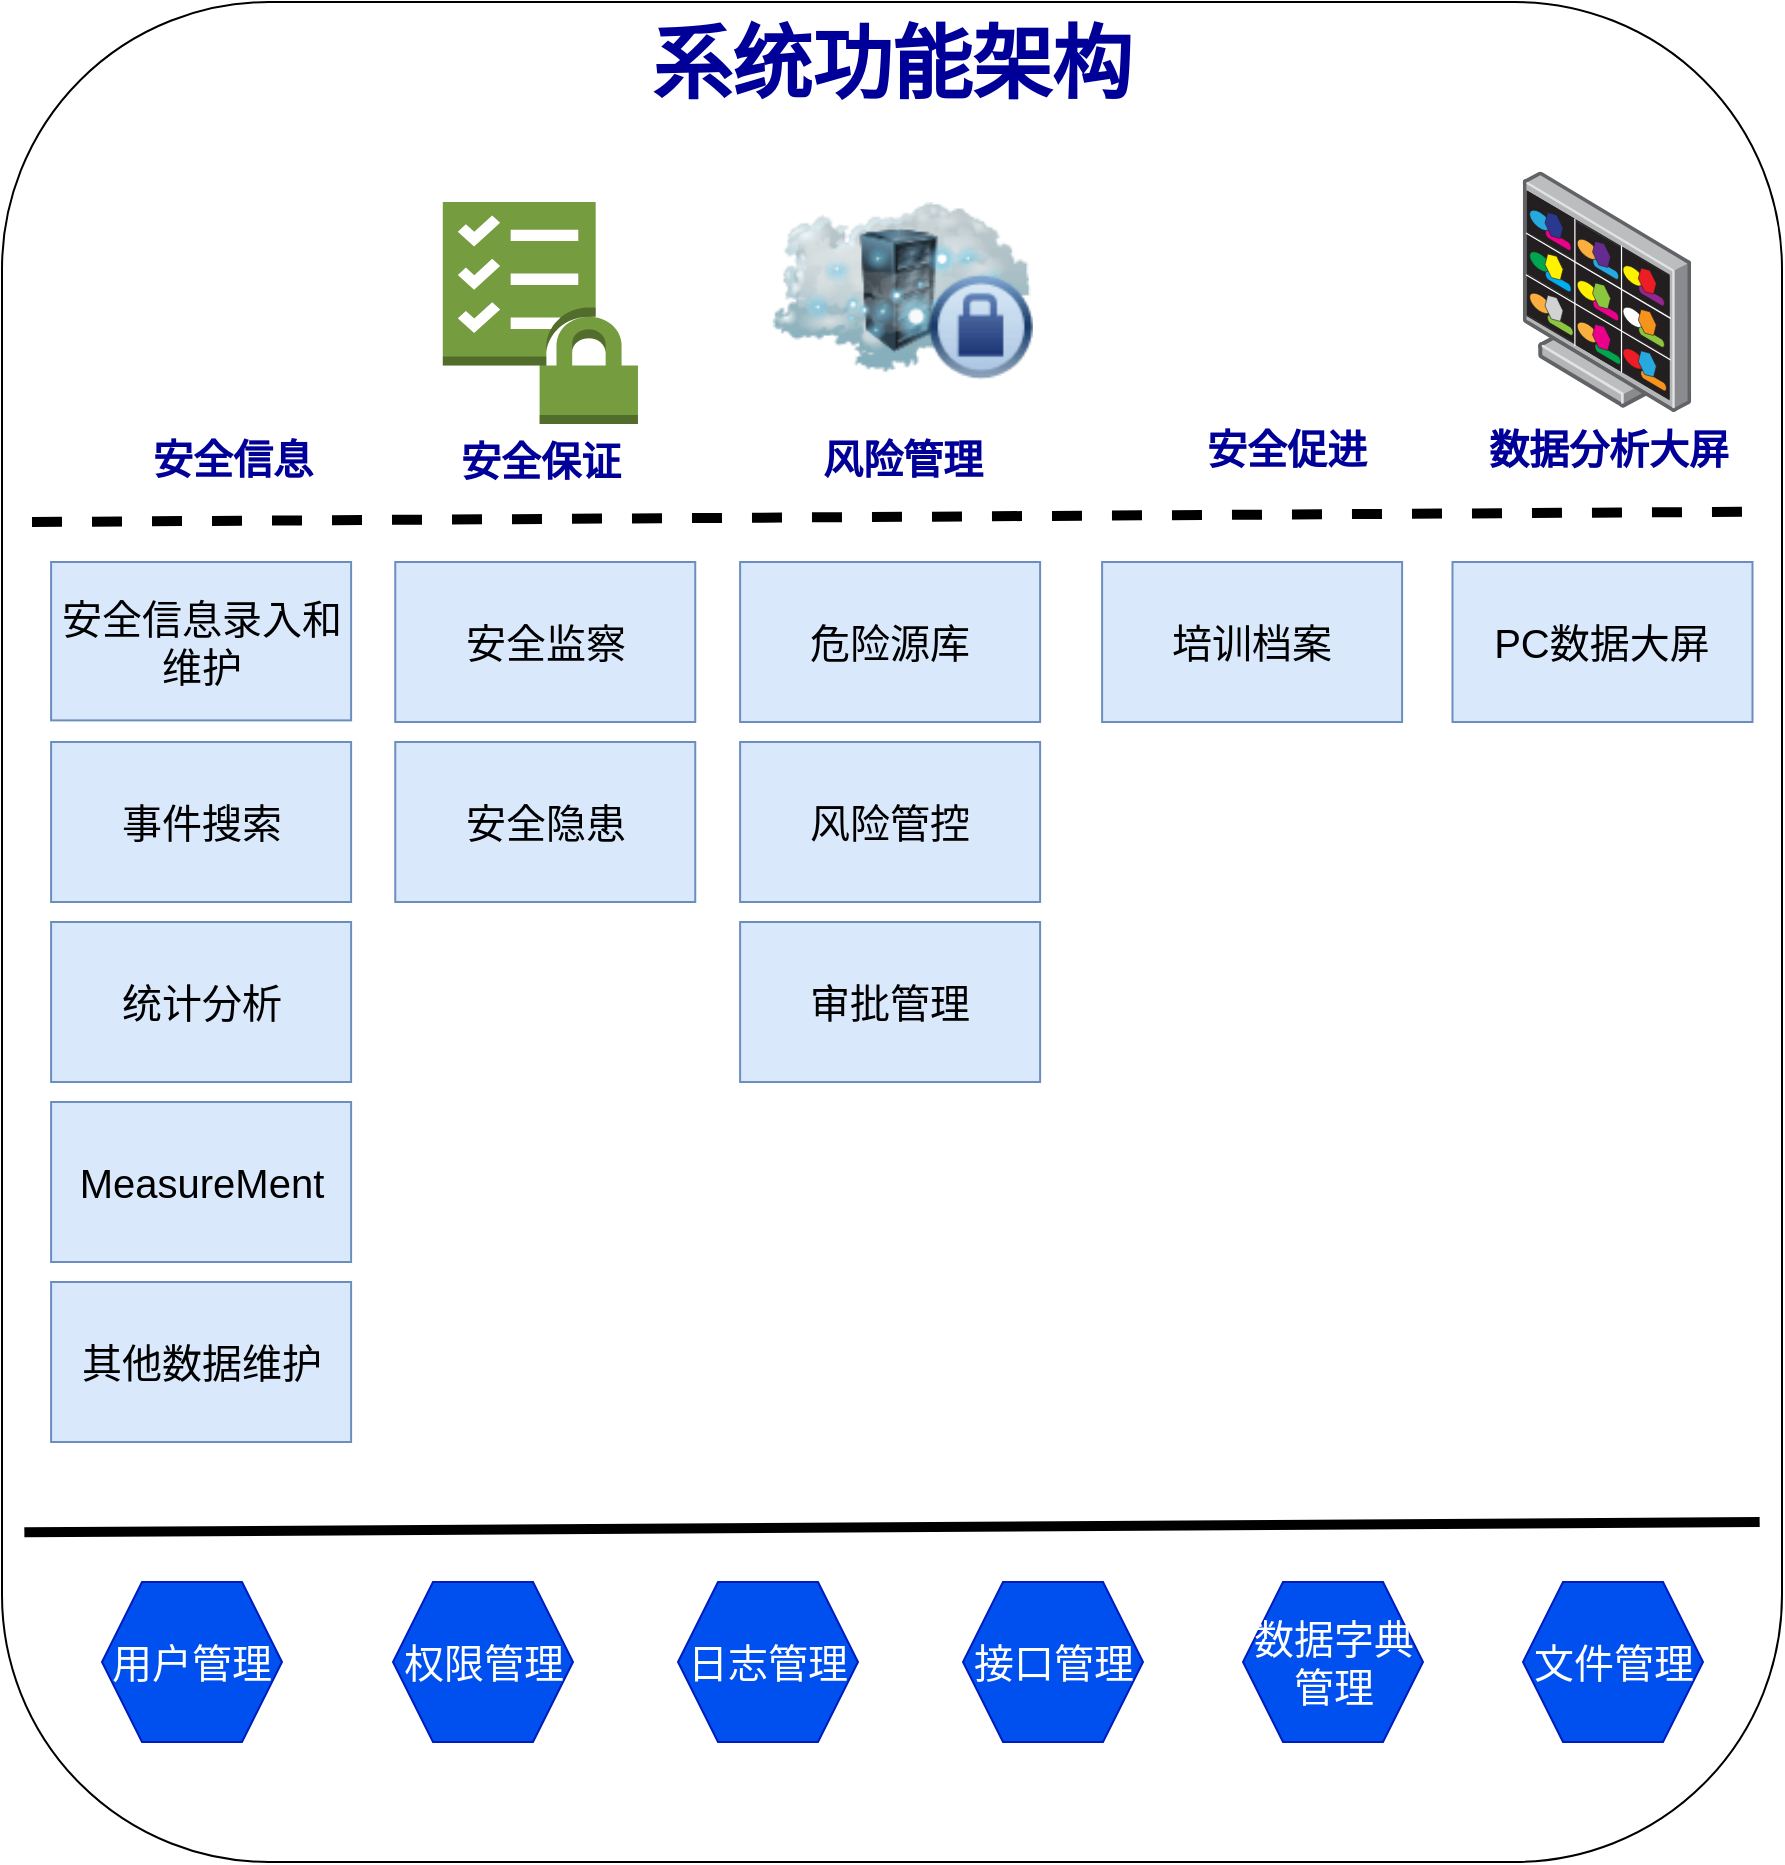 <mxfile version="21.3.7" type="github">
  <diagram name="第 1 页" id="-DufWcOHiOKYzU5OmeVZ">
    <mxGraphModel dx="1760" dy="2027" grid="1" gridSize="10" guides="1" tooltips="1" connect="1" arrows="1" fold="1" page="1" pageScale="1" pageWidth="827" pageHeight="1169" math="0" shadow="0">
      <root>
        <mxCell id="0" />
        <mxCell id="1" parent="0" />
        <mxCell id="zwV80zYT2VLl2SP1kuxj-1" value="&lt;font style=&quot;font-size: 40px;&quot;&gt;&lt;span style=&quot;font-size: 40px;&quot;&gt;系统功能架构&lt;/span&gt;&lt;/font&gt;" style="rounded=1;whiteSpace=wrap;html=1;fontSize=40;verticalAlign=top;fontStyle=1;fontColor=#000099;" parent="1" vertex="1">
          <mxGeometry x="330" y="-260" width="890" height="930" as="geometry" />
        </mxCell>
        <mxCell id="zwV80zYT2VLl2SP1kuxj-2" value="安全信息" style="shape=image;html=1;verticalAlign=top;verticalLabelPosition=bottom;labelBackgroundColor=#ffffff;imageAspect=0;aspect=fixed;image=https://cdn2.iconfinder.com/data/icons/vivid/48/cloud-tools-128.png;fontSize=20;fontColor=#000099;fontStyle=1" parent="1" vertex="1">
          <mxGeometry x="375.4" y="-189.5" width="139" height="139" as="geometry" />
        </mxCell>
        <mxCell id="zwV80zYT2VLl2SP1kuxj-3" value="数据分析大屏" style="image;points=[];aspect=fixed;html=1;align=center;shadow=0;dashed=0;image=img/lib/allied_telesis/security/DVS_Surveillance_Monitor.svg;fontSize=20;fontColor=#000099;fontStyle=1" parent="1" vertex="1">
          <mxGeometry x="1090.4" y="-175.29" width="84.2" height="120.29" as="geometry" />
        </mxCell>
        <mxCell id="zwV80zYT2VLl2SP1kuxj-4" value="&lt;font style=&quot;font-size: 20px;&quot;&gt;安全保证&lt;/font&gt;" style="outlineConnect=0;dashed=0;verticalLabelPosition=bottom;verticalAlign=top;align=center;html=1;shape=mxgraph.aws3.checklist_security;fillColor=#759C3E;gradientColor=none;fontColor=#000099;fontStyle=1;fontSize=20;" parent="1" vertex="1">
          <mxGeometry x="550.4" y="-160" width="97.58" height="111" as="geometry" />
        </mxCell>
        <mxCell id="zwV80zYT2VLl2SP1kuxj-5" value="&lt;font style=&quot;font-size: 20px;&quot;&gt;风险管理&lt;/font&gt;" style="image;html=1;image=img/lib/clip_art/networking/Cloud_Rack_Private_128x128.png;imageBackground=default;fontColor=#000099;fontStyle=1;fontSize=20;" parent="1" vertex="1">
          <mxGeometry x="715.4" y="-180.5" width="130" height="130" as="geometry" />
        </mxCell>
        <mxCell id="zwV80zYT2VLl2SP1kuxj-6" value="" style="group;fontSize=20;" parent="1" vertex="1" connectable="0">
          <mxGeometry x="860.4" y="-180" width="175.5" height="146" as="geometry" />
        </mxCell>
        <mxCell id="zwV80zYT2VLl2SP1kuxj-7" value="&lt;font style=&quot;font-size: 20px;&quot;&gt;安全促进&lt;/font&gt;" style="shape=image;html=1;verticalAlign=top;verticalLabelPosition=bottom;labelBackgroundColor=#ffffff;imageAspect=0;aspect=fixed;image=https://cdn1.iconfinder.com/data/icons/modern-set-of-digital-symbols/48/dashboard_overview-128.png;fontColor=#000099;fontStyle=1;fontSize=20;" parent="zwV80zYT2VLl2SP1kuxj-6" vertex="1">
          <mxGeometry x="47.5" y="-3" width="128" height="128" as="geometry" />
        </mxCell>
        <mxCell id="zwV80zYT2VLl2SP1kuxj-8" value="" style="shape=image;html=1;verticalAlign=top;verticalLabelPosition=bottom;labelBackgroundColor=#ffffff;imageAspect=0;aspect=fixed;image=https://cdn2.iconfinder.com/data/icons/vivid/48/cog-128.png;fontSize=20;" parent="zwV80zYT2VLl2SP1kuxj-6" vertex="1">
          <mxGeometry width="128" height="128" as="geometry" />
        </mxCell>
        <mxCell id="zwV80zYT2VLl2SP1kuxj-9" value="用户管理" style="shape=hexagon;perimeter=hexagonPerimeter2;whiteSpace=wrap;html=1;fixedSize=1;fillColor=#0050ef;fontColor=#ffffff;strokeColor=#001DBC;fontSize=20;" parent="1" vertex="1">
          <mxGeometry x="380" y="530" width="90" height="80" as="geometry" />
        </mxCell>
        <mxCell id="zwV80zYT2VLl2SP1kuxj-10" value="权限管理" style="shape=hexagon;perimeter=hexagonPerimeter2;whiteSpace=wrap;html=1;fixedSize=1;fillColor=#0050ef;fontColor=#ffffff;strokeColor=#001DBC;fontSize=20;" parent="1" vertex="1">
          <mxGeometry x="525.5" y="530" width="90" height="80" as="geometry" />
        </mxCell>
        <mxCell id="zwV80zYT2VLl2SP1kuxj-11" value="日志管理" style="shape=hexagon;perimeter=hexagonPerimeter2;whiteSpace=wrap;html=1;fixedSize=1;fillColor=#0050ef;fontColor=#ffffff;strokeColor=#001DBC;fontSize=20;" parent="1" vertex="1">
          <mxGeometry x="668" y="530" width="90" height="80" as="geometry" />
        </mxCell>
        <mxCell id="zwV80zYT2VLl2SP1kuxj-12" value="接口管理" style="shape=hexagon;perimeter=hexagonPerimeter2;whiteSpace=wrap;html=1;fixedSize=1;fillColor=#0050ef;fontColor=#ffffff;strokeColor=#001DBC;fontSize=20;" parent="1" vertex="1">
          <mxGeometry x="810.5" y="530" width="90" height="80" as="geometry" />
        </mxCell>
        <mxCell id="zwV80zYT2VLl2SP1kuxj-13" value="数据字典管理" style="shape=hexagon;perimeter=hexagonPerimeter2;whiteSpace=wrap;html=1;fixedSize=1;fillColor=#0050ef;fontColor=#ffffff;strokeColor=#001DBC;fontSize=20;" parent="1" vertex="1">
          <mxGeometry x="950.5" y="530" width="90" height="80" as="geometry" />
        </mxCell>
        <mxCell id="zwV80zYT2VLl2SP1kuxj-14" value="文件管理" style="shape=hexagon;perimeter=hexagonPerimeter2;whiteSpace=wrap;html=1;fixedSize=1;fillColor=#0050ef;fontColor=#ffffff;strokeColor=#001DBC;fontSize=20;" parent="1" vertex="1">
          <mxGeometry x="1090.5" y="530" width="90" height="80" as="geometry" />
        </mxCell>
        <mxCell id="zwV80zYT2VLl2SP1kuxj-15" value="安全信息录入和维护" style="whiteSpace=wrap;html=1;fillColor=#dae8fc;strokeColor=#6c8ebf;fontSize=20;" parent="1" vertex="1">
          <mxGeometry x="354.55" y="20" width="150" height="79.2" as="geometry" />
        </mxCell>
        <mxCell id="zwV80zYT2VLl2SP1kuxj-17" value="事件搜索" style="whiteSpace=wrap;html=1;fillColor=#dae8fc;strokeColor=#6c8ebf;fontSize=20;" parent="1" vertex="1">
          <mxGeometry x="354.55" y="110" width="150" height="80" as="geometry" />
        </mxCell>
        <mxCell id="zwV80zYT2VLl2SP1kuxj-18" value="统计分析" style="whiteSpace=wrap;html=1;fillColor=#dae8fc;strokeColor=#6c8ebf;fontSize=20;" parent="1" vertex="1">
          <mxGeometry x="354.55" y="200" width="150" height="80" as="geometry" />
        </mxCell>
        <mxCell id="zwV80zYT2VLl2SP1kuxj-19" value="MeasureMent" style="whiteSpace=wrap;html=1;fillColor=#dae8fc;strokeColor=#6c8ebf;fontSize=20;" parent="1" vertex="1">
          <mxGeometry x="354.55" y="290" width="150" height="80" as="geometry" />
        </mxCell>
        <mxCell id="zwV80zYT2VLl2SP1kuxj-20" value="其他数据维护" style="whiteSpace=wrap;html=1;fillColor=#dae8fc;strokeColor=#6c8ebf;fontSize=20;" parent="1" vertex="1">
          <mxGeometry x="354.55" y="380" width="150" height="80" as="geometry" />
        </mxCell>
        <mxCell id="zwV80zYT2VLl2SP1kuxj-21" value="安全监察" style="whiteSpace=wrap;html=1;fillColor=#dae8fc;strokeColor=#6c8ebf;fontSize=20;" parent="1" vertex="1">
          <mxGeometry x="526.63" y="20" width="150" height="80" as="geometry" />
        </mxCell>
        <mxCell id="zwV80zYT2VLl2SP1kuxj-22" value="安全隐患" style="whiteSpace=wrap;html=1;fillColor=#dae8fc;strokeColor=#6c8ebf;fontSize=20;" parent="1" vertex="1">
          <mxGeometry x="526.63" y="110" width="150" height="80" as="geometry" />
        </mxCell>
        <mxCell id="zwV80zYT2VLl2SP1kuxj-23" value="风险管控" style="whiteSpace=wrap;html=1;fillColor=#dae8fc;strokeColor=#6c8ebf;fontSize=20;" parent="1" vertex="1">
          <mxGeometry x="699.05" y="110" width="150" height="80" as="geometry" />
        </mxCell>
        <mxCell id="zwV80zYT2VLl2SP1kuxj-24" value="危险源库" style="whiteSpace=wrap;html=1;fillColor=#dae8fc;strokeColor=#6c8ebf;fontSize=20;" parent="1" vertex="1">
          <mxGeometry x="699.05" y="20" width="150" height="80" as="geometry" />
        </mxCell>
        <mxCell id="zwV80zYT2VLl2SP1kuxj-25" value="审批管理" style="whiteSpace=wrap;html=1;fillColor=#dae8fc;strokeColor=#6c8ebf;fontSize=20;" parent="1" vertex="1">
          <mxGeometry x="699.05" y="200" width="150" height="80" as="geometry" />
        </mxCell>
        <mxCell id="zwV80zYT2VLl2SP1kuxj-26" value="培训档案" style="whiteSpace=wrap;html=1;fillColor=#dae8fc;strokeColor=#6c8ebf;fontSize=20;" parent="1" vertex="1">
          <mxGeometry x="880.05" y="20" width="150" height="80" as="geometry" />
        </mxCell>
        <mxCell id="zwV80zYT2VLl2SP1kuxj-27" value="PC数据大屏" style="whiteSpace=wrap;html=1;fillColor=#dae8fc;strokeColor=#6c8ebf;fontSize=20;" parent="1" vertex="1">
          <mxGeometry x="1055.25" y="20" width="150" height="80" as="geometry" />
        </mxCell>
        <mxCell id="eAWgNU_UYxY01g-zSFpQ-1" value="" style="endArrow=none;html=1;rounded=0;entryX=1.009;entryY=0.274;entryDx=0;entryDy=0;entryPerimeter=0;strokeWidth=5;dashed=1;fontSize=20;" edge="1" parent="1">
          <mxGeometry width="50" height="50" relative="1" as="geometry">
            <mxPoint x="345" as="sourcePoint" />
            <mxPoint x="1212.65" y="-5.18" as="targetPoint" />
          </mxGeometry>
        </mxCell>
        <mxCell id="eAWgNU_UYxY01g-zSFpQ-2" value="" style="endArrow=none;html=1;rounded=0;entryX=1.009;entryY=0.274;entryDx=0;entryDy=0;entryPerimeter=0;strokeWidth=5;fontSize=20;" edge="1" parent="1">
          <mxGeometry width="50" height="50" relative="1" as="geometry">
            <mxPoint x="341.18" y="505.18" as="sourcePoint" />
            <mxPoint x="1208.83" y="500.0" as="targetPoint" />
          </mxGeometry>
        </mxCell>
      </root>
    </mxGraphModel>
  </diagram>
</mxfile>

